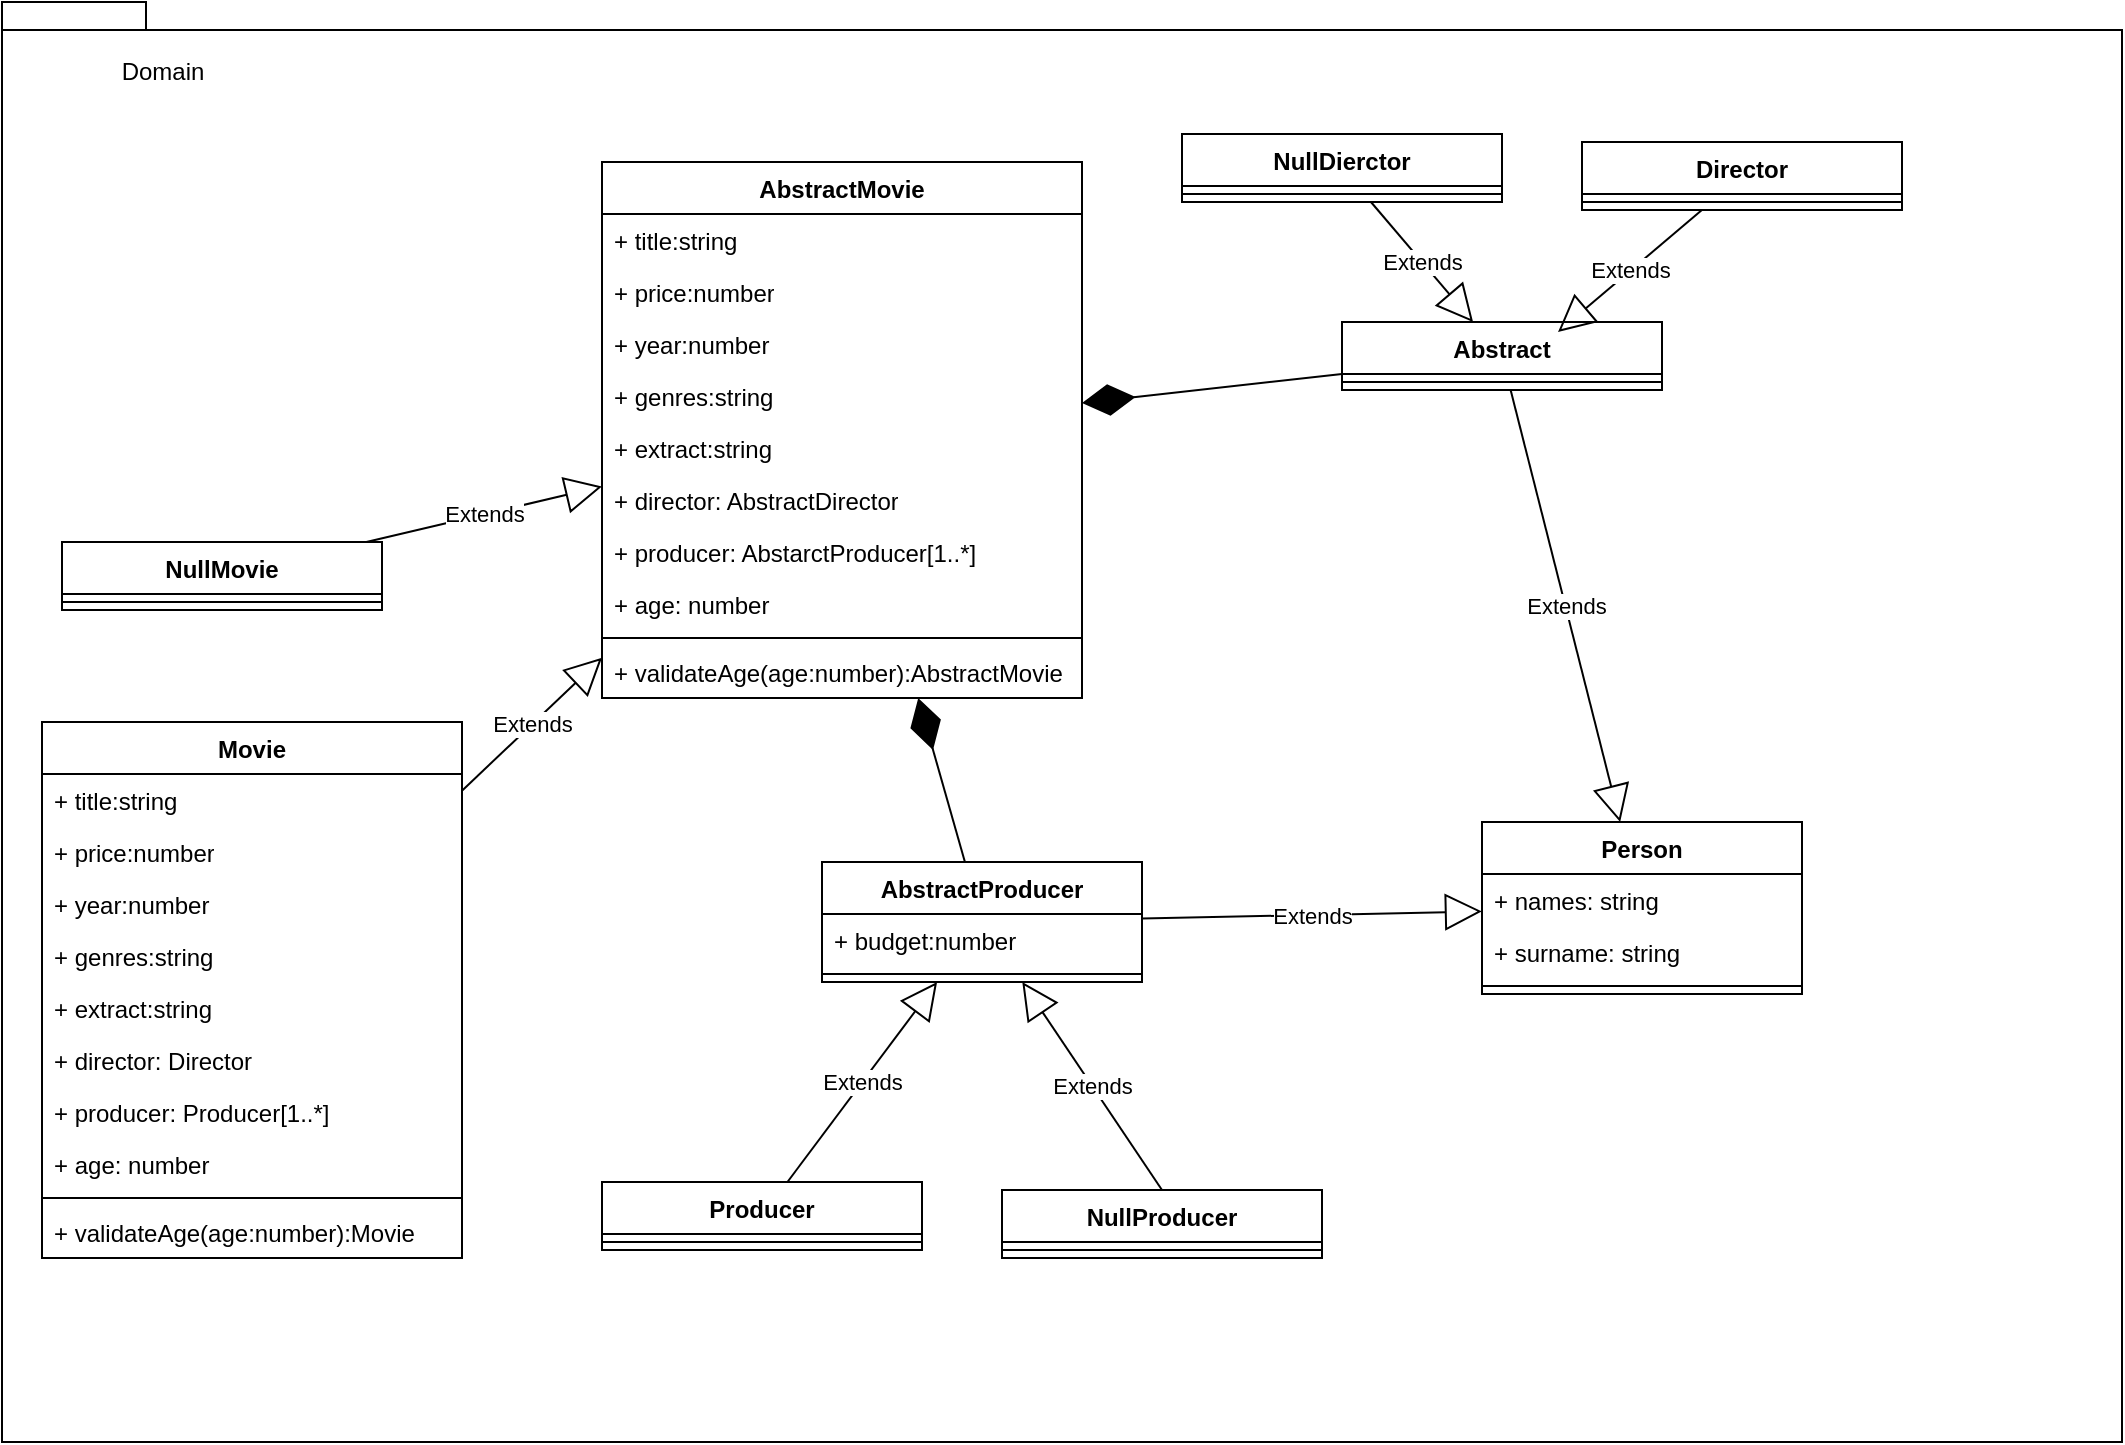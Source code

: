 <mxfile version="26.0.11">
  <diagram name="Page-1" id="rvmMLZl8Z4dg57MBVFxD">
    <mxGraphModel dx="1518" dy="655" grid="1" gridSize="10" guides="1" tooltips="1" connect="1" arrows="1" fold="1" page="1" pageScale="1" pageWidth="827" pageHeight="1169" math="0" shadow="0">
      <root>
        <mxCell id="0" />
        <mxCell id="1" parent="0" />
        <mxCell id="DKQHLe66xS3_5g7SWyAT-45" value="" style="shape=folder;fontStyle=1;spacingTop=10;tabWidth=40;tabHeight=14;tabPosition=left;html=1;whiteSpace=wrap;" vertex="1" parent="1">
          <mxGeometry x="20" y="180" width="1060" height="720" as="geometry" />
        </mxCell>
        <mxCell id="DKQHLe66xS3_5g7SWyAT-1" value="AbstractMovie" style="swimlane;fontStyle=1;align=center;verticalAlign=top;childLayout=stackLayout;horizontal=1;startSize=26;horizontalStack=0;resizeParent=1;resizeParentMax=0;resizeLast=0;collapsible=1;marginBottom=0;whiteSpace=wrap;html=1;" vertex="1" parent="1">
          <mxGeometry x="320" y="260" width="240" height="268" as="geometry" />
        </mxCell>
        <mxCell id="DKQHLe66xS3_5g7SWyAT-2" value="+ title:string" style="text;strokeColor=none;fillColor=none;align=left;verticalAlign=top;spacingLeft=4;spacingRight=4;overflow=hidden;rotatable=0;points=[[0,0.5],[1,0.5]];portConstraint=eastwest;whiteSpace=wrap;html=1;" vertex="1" parent="DKQHLe66xS3_5g7SWyAT-1">
          <mxGeometry y="26" width="240" height="26" as="geometry" />
        </mxCell>
        <mxCell id="DKQHLe66xS3_5g7SWyAT-6" value="+ price:number" style="text;strokeColor=none;fillColor=none;align=left;verticalAlign=top;spacingLeft=4;spacingRight=4;overflow=hidden;rotatable=0;points=[[0,0.5],[1,0.5]];portConstraint=eastwest;whiteSpace=wrap;html=1;" vertex="1" parent="DKQHLe66xS3_5g7SWyAT-1">
          <mxGeometry y="52" width="240" height="26" as="geometry" />
        </mxCell>
        <mxCell id="DKQHLe66xS3_5g7SWyAT-7" value="+ year:number" style="text;strokeColor=none;fillColor=none;align=left;verticalAlign=top;spacingLeft=4;spacingRight=4;overflow=hidden;rotatable=0;points=[[0,0.5],[1,0.5]];portConstraint=eastwest;whiteSpace=wrap;html=1;" vertex="1" parent="DKQHLe66xS3_5g7SWyAT-1">
          <mxGeometry y="78" width="240" height="26" as="geometry" />
        </mxCell>
        <mxCell id="DKQHLe66xS3_5g7SWyAT-8" value="+ genres:string" style="text;strokeColor=none;fillColor=none;align=left;verticalAlign=top;spacingLeft=4;spacingRight=4;overflow=hidden;rotatable=0;points=[[0,0.5],[1,0.5]];portConstraint=eastwest;whiteSpace=wrap;html=1;" vertex="1" parent="DKQHLe66xS3_5g7SWyAT-1">
          <mxGeometry y="104" width="240" height="26" as="geometry" />
        </mxCell>
        <mxCell id="DKQHLe66xS3_5g7SWyAT-9" value="+ extract:string" style="text;strokeColor=none;fillColor=none;align=left;verticalAlign=top;spacingLeft=4;spacingRight=4;overflow=hidden;rotatable=0;points=[[0,0.5],[1,0.5]];portConstraint=eastwest;whiteSpace=wrap;html=1;" vertex="1" parent="DKQHLe66xS3_5g7SWyAT-1">
          <mxGeometry y="130" width="240" height="26" as="geometry" />
        </mxCell>
        <mxCell id="DKQHLe66xS3_5g7SWyAT-10" value="+ director: AbstractDirector" style="text;strokeColor=none;fillColor=none;align=left;verticalAlign=top;spacingLeft=4;spacingRight=4;overflow=hidden;rotatable=0;points=[[0,0.5],[1,0.5]];portConstraint=eastwest;whiteSpace=wrap;html=1;" vertex="1" parent="DKQHLe66xS3_5g7SWyAT-1">
          <mxGeometry y="156" width="240" height="26" as="geometry" />
        </mxCell>
        <mxCell id="DKQHLe66xS3_5g7SWyAT-11" value="+ producer: AbstarctProducer[1..*]" style="text;strokeColor=none;fillColor=none;align=left;verticalAlign=top;spacingLeft=4;spacingRight=4;overflow=hidden;rotatable=0;points=[[0,0.5],[1,0.5]];portConstraint=eastwest;whiteSpace=wrap;html=1;" vertex="1" parent="DKQHLe66xS3_5g7SWyAT-1">
          <mxGeometry y="182" width="240" height="26" as="geometry" />
        </mxCell>
        <mxCell id="DKQHLe66xS3_5g7SWyAT-43" value="+ age: number" style="text;strokeColor=none;fillColor=none;align=left;verticalAlign=top;spacingLeft=4;spacingRight=4;overflow=hidden;rotatable=0;points=[[0,0.5],[1,0.5]];portConstraint=eastwest;whiteSpace=wrap;html=1;" vertex="1" parent="DKQHLe66xS3_5g7SWyAT-1">
          <mxGeometry y="208" width="240" height="26" as="geometry" />
        </mxCell>
        <mxCell id="DKQHLe66xS3_5g7SWyAT-3" value="" style="line;strokeWidth=1;fillColor=none;align=left;verticalAlign=middle;spacingTop=-1;spacingLeft=3;spacingRight=3;rotatable=0;labelPosition=right;points=[];portConstraint=eastwest;strokeColor=inherit;" vertex="1" parent="DKQHLe66xS3_5g7SWyAT-1">
          <mxGeometry y="234" width="240" height="8" as="geometry" />
        </mxCell>
        <mxCell id="DKQHLe66xS3_5g7SWyAT-44" value="+ validateAge(age:number):AbstractMovie" style="text;strokeColor=none;fillColor=none;align=left;verticalAlign=top;spacingLeft=4;spacingRight=4;overflow=hidden;rotatable=0;points=[[0,0.5],[1,0.5]];portConstraint=eastwest;whiteSpace=wrap;html=1;" vertex="1" parent="DKQHLe66xS3_5g7SWyAT-1">
          <mxGeometry y="242" width="240" height="26" as="geometry" />
        </mxCell>
        <mxCell id="DKQHLe66xS3_5g7SWyAT-12" value="Abstract" style="swimlane;fontStyle=1;align=center;verticalAlign=top;childLayout=stackLayout;horizontal=1;startSize=26;horizontalStack=0;resizeParent=1;resizeParentMax=0;resizeLast=0;collapsible=1;marginBottom=0;whiteSpace=wrap;html=1;" vertex="1" parent="1">
          <mxGeometry x="690" y="340" width="160" height="34" as="geometry" />
        </mxCell>
        <mxCell id="DKQHLe66xS3_5g7SWyAT-20" value="" style="line;strokeWidth=1;fillColor=none;align=left;verticalAlign=middle;spacingTop=-1;spacingLeft=3;spacingRight=3;rotatable=0;labelPosition=right;points=[];portConstraint=eastwest;strokeColor=inherit;" vertex="1" parent="DKQHLe66xS3_5g7SWyAT-12">
          <mxGeometry y="26" width="160" height="8" as="geometry" />
        </mxCell>
        <mxCell id="DKQHLe66xS3_5g7SWyAT-21" value="AbstractProducer" style="swimlane;fontStyle=1;align=center;verticalAlign=top;childLayout=stackLayout;horizontal=1;startSize=26;horizontalStack=0;resizeParent=1;resizeParentMax=0;resizeLast=0;collapsible=1;marginBottom=0;whiteSpace=wrap;html=1;" vertex="1" parent="1">
          <mxGeometry x="430" y="610" width="160" height="60" as="geometry" />
        </mxCell>
        <mxCell id="DKQHLe66xS3_5g7SWyAT-23" value="+ budget:number" style="text;strokeColor=none;fillColor=none;align=left;verticalAlign=top;spacingLeft=4;spacingRight=4;overflow=hidden;rotatable=0;points=[[0,0.5],[1,0.5]];portConstraint=eastwest;whiteSpace=wrap;html=1;" vertex="1" parent="DKQHLe66xS3_5g7SWyAT-21">
          <mxGeometry y="26" width="160" height="26" as="geometry" />
        </mxCell>
        <mxCell id="DKQHLe66xS3_5g7SWyAT-29" value="" style="line;strokeWidth=1;fillColor=none;align=left;verticalAlign=middle;spacingTop=-1;spacingLeft=3;spacingRight=3;rotatable=0;labelPosition=right;points=[];portConstraint=eastwest;strokeColor=inherit;" vertex="1" parent="DKQHLe66xS3_5g7SWyAT-21">
          <mxGeometry y="52" width="160" height="8" as="geometry" />
        </mxCell>
        <mxCell id="DKQHLe66xS3_5g7SWyAT-30" value="Person" style="swimlane;fontStyle=1;align=center;verticalAlign=top;childLayout=stackLayout;horizontal=1;startSize=26;horizontalStack=0;resizeParent=1;resizeParentMax=0;resizeLast=0;collapsible=1;marginBottom=0;whiteSpace=wrap;html=1;" vertex="1" parent="1">
          <mxGeometry x="760" y="590" width="160" height="86" as="geometry" />
        </mxCell>
        <mxCell id="DKQHLe66xS3_5g7SWyAT-32" value="+ names: string" style="text;strokeColor=none;fillColor=none;align=left;verticalAlign=top;spacingLeft=4;spacingRight=4;overflow=hidden;rotatable=0;points=[[0,0.5],[1,0.5]];portConstraint=eastwest;whiteSpace=wrap;html=1;" vertex="1" parent="DKQHLe66xS3_5g7SWyAT-30">
          <mxGeometry y="26" width="160" height="26" as="geometry" />
        </mxCell>
        <mxCell id="DKQHLe66xS3_5g7SWyAT-33" value="+ surname: string" style="text;strokeColor=none;fillColor=none;align=left;verticalAlign=top;spacingLeft=4;spacingRight=4;overflow=hidden;rotatable=0;points=[[0,0.5],[1,0.5]];portConstraint=eastwest;whiteSpace=wrap;html=1;" vertex="1" parent="DKQHLe66xS3_5g7SWyAT-30">
          <mxGeometry y="52" width="160" height="26" as="geometry" />
        </mxCell>
        <mxCell id="DKQHLe66xS3_5g7SWyAT-38" value="" style="line;strokeWidth=1;fillColor=none;align=left;verticalAlign=middle;spacingTop=-1;spacingLeft=3;spacingRight=3;rotatable=0;labelPosition=right;points=[];portConstraint=eastwest;strokeColor=inherit;" vertex="1" parent="DKQHLe66xS3_5g7SWyAT-30">
          <mxGeometry y="78" width="160" height="8" as="geometry" />
        </mxCell>
        <mxCell id="DKQHLe66xS3_5g7SWyAT-39" value="Extends" style="endArrow=block;endSize=16;endFill=0;html=1;rounded=0;" edge="1" parent="1" source="DKQHLe66xS3_5g7SWyAT-21" target="DKQHLe66xS3_5g7SWyAT-30">
          <mxGeometry width="160" relative="1" as="geometry">
            <mxPoint x="360" y="580" as="sourcePoint" />
            <mxPoint x="520" y="580" as="targetPoint" />
          </mxGeometry>
        </mxCell>
        <mxCell id="DKQHLe66xS3_5g7SWyAT-40" value="Extends" style="endArrow=block;endSize=16;endFill=0;html=1;rounded=0;" edge="1" parent="1" source="DKQHLe66xS3_5g7SWyAT-12" target="DKQHLe66xS3_5g7SWyAT-30">
          <mxGeometry width="160" relative="1" as="geometry">
            <mxPoint x="360" y="580" as="sourcePoint" />
            <mxPoint x="520" y="580" as="targetPoint" />
          </mxGeometry>
        </mxCell>
        <mxCell id="DKQHLe66xS3_5g7SWyAT-41" value="" style="endArrow=diamondThin;endFill=1;endSize=24;html=1;rounded=0;" edge="1" parent="1" source="DKQHLe66xS3_5g7SWyAT-21" target="DKQHLe66xS3_5g7SWyAT-1">
          <mxGeometry width="160" relative="1" as="geometry">
            <mxPoint x="360" y="650" as="sourcePoint" />
            <mxPoint x="520" y="650" as="targetPoint" />
          </mxGeometry>
        </mxCell>
        <mxCell id="DKQHLe66xS3_5g7SWyAT-42" value="" style="endArrow=diamondThin;endFill=1;endSize=24;html=1;rounded=0;" edge="1" parent="1" source="DKQHLe66xS3_5g7SWyAT-12" target="DKQHLe66xS3_5g7SWyAT-1">
          <mxGeometry width="160" relative="1" as="geometry">
            <mxPoint x="360" y="450" as="sourcePoint" />
            <mxPoint x="520" y="450" as="targetPoint" />
          </mxGeometry>
        </mxCell>
        <mxCell id="DKQHLe66xS3_5g7SWyAT-46" value="Domain" style="text;html=1;align=center;verticalAlign=middle;resizable=0;points=[];autosize=1;strokeColor=none;fillColor=none;" vertex="1" parent="1">
          <mxGeometry x="70" y="200" width="60" height="30" as="geometry" />
        </mxCell>
        <mxCell id="DKQHLe66xS3_5g7SWyAT-56" value="Movie" style="swimlane;fontStyle=1;align=center;verticalAlign=top;childLayout=stackLayout;horizontal=1;startSize=26;horizontalStack=0;resizeParent=1;resizeParentMax=0;resizeLast=0;collapsible=1;marginBottom=0;whiteSpace=wrap;html=1;" vertex="1" parent="1">
          <mxGeometry x="40" y="540" width="210" height="268" as="geometry" />
        </mxCell>
        <mxCell id="DKQHLe66xS3_5g7SWyAT-57" value="+ title:string" style="text;strokeColor=none;fillColor=none;align=left;verticalAlign=top;spacingLeft=4;spacingRight=4;overflow=hidden;rotatable=0;points=[[0,0.5],[1,0.5]];portConstraint=eastwest;whiteSpace=wrap;html=1;" vertex="1" parent="DKQHLe66xS3_5g7SWyAT-56">
          <mxGeometry y="26" width="210" height="26" as="geometry" />
        </mxCell>
        <mxCell id="DKQHLe66xS3_5g7SWyAT-58" value="+ price:number" style="text;strokeColor=none;fillColor=none;align=left;verticalAlign=top;spacingLeft=4;spacingRight=4;overflow=hidden;rotatable=0;points=[[0,0.5],[1,0.5]];portConstraint=eastwest;whiteSpace=wrap;html=1;" vertex="1" parent="DKQHLe66xS3_5g7SWyAT-56">
          <mxGeometry y="52" width="210" height="26" as="geometry" />
        </mxCell>
        <mxCell id="DKQHLe66xS3_5g7SWyAT-59" value="+ year:number" style="text;strokeColor=none;fillColor=none;align=left;verticalAlign=top;spacingLeft=4;spacingRight=4;overflow=hidden;rotatable=0;points=[[0,0.5],[1,0.5]];portConstraint=eastwest;whiteSpace=wrap;html=1;" vertex="1" parent="DKQHLe66xS3_5g7SWyAT-56">
          <mxGeometry y="78" width="210" height="26" as="geometry" />
        </mxCell>
        <mxCell id="DKQHLe66xS3_5g7SWyAT-60" value="+ genres:string" style="text;strokeColor=none;fillColor=none;align=left;verticalAlign=top;spacingLeft=4;spacingRight=4;overflow=hidden;rotatable=0;points=[[0,0.5],[1,0.5]];portConstraint=eastwest;whiteSpace=wrap;html=1;" vertex="1" parent="DKQHLe66xS3_5g7SWyAT-56">
          <mxGeometry y="104" width="210" height="26" as="geometry" />
        </mxCell>
        <mxCell id="DKQHLe66xS3_5g7SWyAT-61" value="+ extract:string" style="text;strokeColor=none;fillColor=none;align=left;verticalAlign=top;spacingLeft=4;spacingRight=4;overflow=hidden;rotatable=0;points=[[0,0.5],[1,0.5]];portConstraint=eastwest;whiteSpace=wrap;html=1;" vertex="1" parent="DKQHLe66xS3_5g7SWyAT-56">
          <mxGeometry y="130" width="210" height="26" as="geometry" />
        </mxCell>
        <mxCell id="DKQHLe66xS3_5g7SWyAT-62" value="+ director: Director" style="text;strokeColor=none;fillColor=none;align=left;verticalAlign=top;spacingLeft=4;spacingRight=4;overflow=hidden;rotatable=0;points=[[0,0.5],[1,0.5]];portConstraint=eastwest;whiteSpace=wrap;html=1;" vertex="1" parent="DKQHLe66xS3_5g7SWyAT-56">
          <mxGeometry y="156" width="210" height="26" as="geometry" />
        </mxCell>
        <mxCell id="DKQHLe66xS3_5g7SWyAT-63" value="+ producer: Producer[1..*]" style="text;strokeColor=none;fillColor=none;align=left;verticalAlign=top;spacingLeft=4;spacingRight=4;overflow=hidden;rotatable=0;points=[[0,0.5],[1,0.5]];portConstraint=eastwest;whiteSpace=wrap;html=1;" vertex="1" parent="DKQHLe66xS3_5g7SWyAT-56">
          <mxGeometry y="182" width="210" height="26" as="geometry" />
        </mxCell>
        <mxCell id="DKQHLe66xS3_5g7SWyAT-64" value="+ age: number" style="text;strokeColor=none;fillColor=none;align=left;verticalAlign=top;spacingLeft=4;spacingRight=4;overflow=hidden;rotatable=0;points=[[0,0.5],[1,0.5]];portConstraint=eastwest;whiteSpace=wrap;html=1;" vertex="1" parent="DKQHLe66xS3_5g7SWyAT-56">
          <mxGeometry y="208" width="210" height="26" as="geometry" />
        </mxCell>
        <mxCell id="DKQHLe66xS3_5g7SWyAT-65" value="" style="line;strokeWidth=1;fillColor=none;align=left;verticalAlign=middle;spacingTop=-1;spacingLeft=3;spacingRight=3;rotatable=0;labelPosition=right;points=[];portConstraint=eastwest;strokeColor=inherit;" vertex="1" parent="DKQHLe66xS3_5g7SWyAT-56">
          <mxGeometry y="234" width="210" height="8" as="geometry" />
        </mxCell>
        <mxCell id="DKQHLe66xS3_5g7SWyAT-66" value="+ validateAge(age:number):Movie" style="text;strokeColor=none;fillColor=none;align=left;verticalAlign=top;spacingLeft=4;spacingRight=4;overflow=hidden;rotatable=0;points=[[0,0.5],[1,0.5]];portConstraint=eastwest;whiteSpace=wrap;html=1;" vertex="1" parent="DKQHLe66xS3_5g7SWyAT-56">
          <mxGeometry y="242" width="210" height="26" as="geometry" />
        </mxCell>
        <mxCell id="DKQHLe66xS3_5g7SWyAT-67" value="NullMovie" style="swimlane;fontStyle=1;align=center;verticalAlign=top;childLayout=stackLayout;horizontal=1;startSize=26;horizontalStack=0;resizeParent=1;resizeParentMax=0;resizeLast=0;collapsible=1;marginBottom=0;whiteSpace=wrap;html=1;" vertex="1" parent="1">
          <mxGeometry x="50" y="450" width="160" height="34" as="geometry" />
        </mxCell>
        <mxCell id="DKQHLe66xS3_5g7SWyAT-68" value="" style="line;strokeWidth=1;fillColor=none;align=left;verticalAlign=middle;spacingTop=-1;spacingLeft=3;spacingRight=3;rotatable=0;labelPosition=right;points=[];portConstraint=eastwest;strokeColor=inherit;" vertex="1" parent="DKQHLe66xS3_5g7SWyAT-67">
          <mxGeometry y="26" width="160" height="8" as="geometry" />
        </mxCell>
        <mxCell id="DKQHLe66xS3_5g7SWyAT-69" value="Extends" style="endArrow=block;endSize=16;endFill=0;html=1;rounded=0;" edge="1" parent="1" source="DKQHLe66xS3_5g7SWyAT-67" target="DKQHLe66xS3_5g7SWyAT-1">
          <mxGeometry width="160" relative="1" as="geometry">
            <mxPoint x="430" y="570" as="sourcePoint" />
            <mxPoint x="590" y="570" as="targetPoint" />
          </mxGeometry>
        </mxCell>
        <mxCell id="DKQHLe66xS3_5g7SWyAT-70" value="Extends" style="endArrow=block;endSize=16;endFill=0;html=1;rounded=0;" edge="1" parent="1" source="DKQHLe66xS3_5g7SWyAT-56" target="DKQHLe66xS3_5g7SWyAT-1">
          <mxGeometry width="160" relative="1" as="geometry">
            <mxPoint x="430" y="510" as="sourcePoint" />
            <mxPoint x="590" y="510" as="targetPoint" />
          </mxGeometry>
        </mxCell>
        <mxCell id="DKQHLe66xS3_5g7SWyAT-77" value="Producer" style="swimlane;fontStyle=1;align=center;verticalAlign=top;childLayout=stackLayout;horizontal=1;startSize=26;horizontalStack=0;resizeParent=1;resizeParentMax=0;resizeLast=0;collapsible=1;marginBottom=0;whiteSpace=wrap;html=1;" vertex="1" parent="1">
          <mxGeometry x="320" y="770" width="160" height="34" as="geometry" />
        </mxCell>
        <mxCell id="DKQHLe66xS3_5g7SWyAT-78" value="" style="line;strokeWidth=1;fillColor=none;align=left;verticalAlign=middle;spacingTop=-1;spacingLeft=3;spacingRight=3;rotatable=0;labelPosition=right;points=[];portConstraint=eastwest;strokeColor=inherit;" vertex="1" parent="DKQHLe66xS3_5g7SWyAT-77">
          <mxGeometry y="26" width="160" height="8" as="geometry" />
        </mxCell>
        <mxCell id="DKQHLe66xS3_5g7SWyAT-79" value="Extends" style="endArrow=block;endSize=16;endFill=0;html=1;rounded=0;" edge="1" parent="1" source="DKQHLe66xS3_5g7SWyAT-77" target="DKQHLe66xS3_5g7SWyAT-21">
          <mxGeometry width="160" relative="1" as="geometry">
            <mxPoint x="440" y="580" as="sourcePoint" />
            <mxPoint x="600" y="580" as="targetPoint" />
          </mxGeometry>
        </mxCell>
        <mxCell id="DKQHLe66xS3_5g7SWyAT-80" value="NullProducer" style="swimlane;fontStyle=1;align=center;verticalAlign=top;childLayout=stackLayout;horizontal=1;startSize=26;horizontalStack=0;resizeParent=1;resizeParentMax=0;resizeLast=0;collapsible=1;marginBottom=0;whiteSpace=wrap;html=1;" vertex="1" parent="1">
          <mxGeometry x="520" y="774" width="160" height="34" as="geometry" />
        </mxCell>
        <mxCell id="DKQHLe66xS3_5g7SWyAT-81" value="" style="line;strokeWidth=1;fillColor=none;align=left;verticalAlign=middle;spacingTop=-1;spacingLeft=3;spacingRight=3;rotatable=0;labelPosition=right;points=[];portConstraint=eastwest;strokeColor=inherit;" vertex="1" parent="DKQHLe66xS3_5g7SWyAT-80">
          <mxGeometry y="26" width="160" height="8" as="geometry" />
        </mxCell>
        <mxCell id="DKQHLe66xS3_5g7SWyAT-82" value="Extends" style="endArrow=block;endSize=16;endFill=0;html=1;rounded=0;exitX=0.5;exitY=0;exitDx=0;exitDy=0;" edge="1" parent="1" source="DKQHLe66xS3_5g7SWyAT-80" target="DKQHLe66xS3_5g7SWyAT-21">
          <mxGeometry width="160" relative="1" as="geometry">
            <mxPoint x="440" y="580" as="sourcePoint" />
            <mxPoint x="600" y="580" as="targetPoint" />
          </mxGeometry>
        </mxCell>
        <mxCell id="DKQHLe66xS3_5g7SWyAT-83" value="NullDierctor" style="swimlane;fontStyle=1;align=center;verticalAlign=top;childLayout=stackLayout;horizontal=1;startSize=26;horizontalStack=0;resizeParent=1;resizeParentMax=0;resizeLast=0;collapsible=1;marginBottom=0;whiteSpace=wrap;html=1;" vertex="1" parent="1">
          <mxGeometry x="610" y="246" width="160" height="34" as="geometry" />
        </mxCell>
        <mxCell id="DKQHLe66xS3_5g7SWyAT-84" value="" style="line;strokeWidth=1;fillColor=none;align=left;verticalAlign=middle;spacingTop=-1;spacingLeft=3;spacingRight=3;rotatable=0;labelPosition=right;points=[];portConstraint=eastwest;strokeColor=inherit;" vertex="1" parent="DKQHLe66xS3_5g7SWyAT-83">
          <mxGeometry y="26" width="160" height="8" as="geometry" />
        </mxCell>
        <mxCell id="DKQHLe66xS3_5g7SWyAT-85" value="Extends" style="endArrow=block;endSize=16;endFill=0;html=1;rounded=0;" edge="1" parent="1" source="DKQHLe66xS3_5g7SWyAT-83" target="DKQHLe66xS3_5g7SWyAT-12">
          <mxGeometry width="160" relative="1" as="geometry">
            <mxPoint x="730" y="56" as="sourcePoint" />
            <mxPoint x="778" y="146" as="targetPoint" />
          </mxGeometry>
        </mxCell>
        <mxCell id="DKQHLe66xS3_5g7SWyAT-86" value="Director" style="swimlane;fontStyle=1;align=center;verticalAlign=top;childLayout=stackLayout;horizontal=1;startSize=26;horizontalStack=0;resizeParent=1;resizeParentMax=0;resizeLast=0;collapsible=1;marginBottom=0;whiteSpace=wrap;html=1;" vertex="1" parent="1">
          <mxGeometry x="810" y="250" width="160" height="34" as="geometry" />
        </mxCell>
        <mxCell id="DKQHLe66xS3_5g7SWyAT-87" value="" style="line;strokeWidth=1;fillColor=none;align=left;verticalAlign=middle;spacingTop=-1;spacingLeft=3;spacingRight=3;rotatable=0;labelPosition=right;points=[];portConstraint=eastwest;strokeColor=inherit;" vertex="1" parent="DKQHLe66xS3_5g7SWyAT-86">
          <mxGeometry y="26" width="160" height="8" as="geometry" />
        </mxCell>
        <mxCell id="DKQHLe66xS3_5g7SWyAT-88" value="Extends" style="endArrow=block;endSize=16;endFill=0;html=1;rounded=0;entryX=0.675;entryY=0.147;entryDx=0;entryDy=0;entryPerimeter=0;" edge="1" parent="1" source="DKQHLe66xS3_5g7SWyAT-86" target="DKQHLe66xS3_5g7SWyAT-12">
          <mxGeometry width="160" relative="1" as="geometry">
            <mxPoint x="730" y="56" as="sourcePoint" />
            <mxPoint x="790" y="370" as="targetPoint" />
          </mxGeometry>
        </mxCell>
      </root>
    </mxGraphModel>
  </diagram>
</mxfile>
